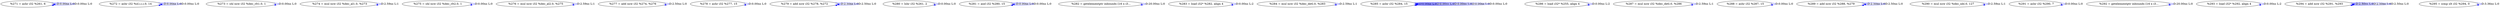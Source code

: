 digraph {
Node0x560817b14b00[label="  %271 = ashr i32 %261, 6"];
Node0x560817b14b00 -> Node0x560817b14b00[label="D:0.00ns L:0",color=blue];
Node0x560817b14b00 -> Node0x560817b14b00[label="D:0.00ns L:0",color=blue];
Node0x560817b14be0[label="  %272 = ashr i32 %zl.i.i.i.0, 14"];
Node0x560817b14be0 -> Node0x560817b14be0[label="D:0.00ns L:0",color=blue];
Node0x560817b14be0 -> Node0x560817b14be0[label="D:0.00ns L:0",color=blue];
Node0x560817b14cc0[label="  %273 = shl nsw i32 %dec_rlt1.0, 1"];
Node0x560817b14cc0 -> Node0x560817b14cc0[label="D:0.00ns L:0",color=blue];
Node0x560817b14da0[label="  %274 = mul nsw i32 %dec_al1.0, %273"];
Node0x560817b14da0 -> Node0x560817b14da0[label="D:2.59ns L:1",color=blue];
Node0x560817b14e80[label="  %275 = shl nsw i32 %dec_rlt2.0, 1"];
Node0x560817b14e80 -> Node0x560817b14e80[label="D:0.00ns L:0",color=blue];
Node0x560817b14f60[label="  %276 = mul nsw i32 %dec_al2.0, %275"];
Node0x560817b14f60 -> Node0x560817b14f60[label="D:2.59ns L:1",color=blue];
Node0x560817b15040[label="  %277 = add nsw i32 %274, %276"];
Node0x560817b15040 -> Node0x560817b15040[label="D:2.50ns L:0",color=blue];
Node0x560817b15120[label="  %278 = ashr i32 %277, 15"];
Node0x560817b15120 -> Node0x560817b15120[label="D:0.00ns L:0",color=blue];
Node0x560817b15200[label="  %279 = add nsw i32 %278, %272"];
Node0x560817b15200 -> Node0x560817b15200[label="D:2.50ns L:0",color=blue];
Node0x560817b15200 -> Node0x560817b15200[label="D:2.50ns L:0",color=blue];
Node0x560817b152e0[label="  %280 = lshr i32 %261, 2"];
Node0x560817b152e0 -> Node0x560817b152e0[label="D:0.00ns L:0",color=blue];
Node0x560817b153c0[label="  %281 = and i32 %280, 15"];
Node0x560817b153c0 -> Node0x560817b153c0[label="D:0.00ns L:0",color=blue];
Node0x560817b153c0 -> Node0x560817b153c0[label="D:0.00ns L:0",color=blue];
Node0x560817b154a0[label="  %282 = getelementptr inbounds [16 x i3..."];
Node0x560817b154a0 -> Node0x560817b154a0[label="D:20.00ns L:0",color=blue];
Node0x560817b15580[label="  %283 = load i32* %282, align 4"];
Node0x560817b15580 -> Node0x560817b15580[label="D:0.00ns L:2",color=blue];
Node0x560817b15660[label="  %284 = mul nsw i32 %dec_detl.0, %283"];
Node0x560817b15660 -> Node0x560817b15660[label="D:2.59ns L:1",color=blue];
Node0x560817b15740[label="  %285 = ashr i32 %284, 15"];
Node0x560817b15740 -> Node0x560817b15740[label="D:0.00ns L:0",color=blue];
Node0x560817b15740 -> Node0x560817b15740[label="D:0.00ns L:0",color=blue];
Node0x560817b15740 -> Node0x560817b15740[label="D:0.00ns L:0",color=blue];
Node0x560817b15740 -> Node0x560817b15740[label="D:0.00ns L:0",color=blue];
Node0x560817b15740 -> Node0x560817b15740[label="D:0.00ns L:0",color=blue];
Node0x560817b15820[label="  %286 = load i32* %255, align 4"];
Node0x560817b15820 -> Node0x560817b15820[label="D:0.00ns L:2",color=blue];
Node0x560817b15900[label="  %287 = mul nsw i32 %dec_detl.0, %286"];
Node0x560817b15900 -> Node0x560817b15900[label="D:2.59ns L:1",color=blue];
Node0x560817b159e0[label="  %288 = ashr i32 %287, 15"];
Node0x560817b159e0 -> Node0x560817b159e0[label="D:0.00ns L:0",color=blue];
Node0x560817b15ac0[label="  %289 = add nsw i32 %288, %279"];
Node0x560817b15ac0 -> Node0x560817b15ac0[label="D:2.50ns L:0",color=blue];
Node0x560817b15ac0 -> Node0x560817b15ac0[label="D:2.50ns L:0",color=blue];
Node0x560817b15ba0[label="  %290 = mul nsw i32 %dec_nbl.0, 127"];
Node0x560817b15ba0 -> Node0x560817b15ba0[label="D:2.59ns L:1",color=blue];
Node0x560817b15c80[label="  %291 = ashr i32 %290, 7"];
Node0x560817b15c80 -> Node0x560817b15c80[label="D:0.00ns L:0",color=blue];
Node0x560817b15d60[label="  %292 = getelementptr inbounds [16 x i3..."];
Node0x560817b15d60 -> Node0x560817b15d60[label="D:20.00ns L:0",color=blue];
Node0x560817b15e40[label="  %293 = load i32* %292, align 4"];
Node0x560817b15e40 -> Node0x560817b15e40[label="D:0.00ns L:2",color=blue];
Node0x560817b15f20[label="  %294 = add nsw i32 %291, %293"];
Node0x560817b15f20 -> Node0x560817b15f20[label="D:2.50ns L:0",color=blue];
Node0x560817b15f20 -> Node0x560817b15f20[label="D:2.50ns L:0",color=blue];
Node0x560817b15f20 -> Node0x560817b15f20[label="D:2.50ns L:0",color=blue];
Node0x560817b16000[label="  %295 = icmp slt i32 %294, 0"];
Node0x560817b16000 -> Node0x560817b16000[label="D:3.36ns L:0",color=blue];
}
